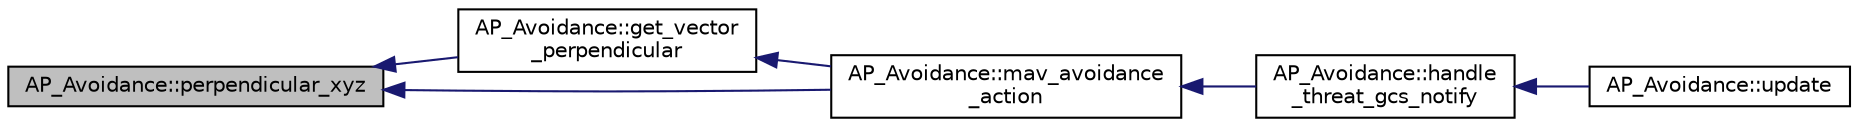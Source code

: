 digraph "AP_Avoidance::perpendicular_xyz"
{
 // INTERACTIVE_SVG=YES
  edge [fontname="Helvetica",fontsize="10",labelfontname="Helvetica",labelfontsize="10"];
  node [fontname="Helvetica",fontsize="10",shape=record];
  rankdir="LR";
  Node1 [label="AP_Avoidance::perpendicular_xyz",height=0.2,width=0.4,color="black", fillcolor="grey75", style="filled", fontcolor="black"];
  Node1 -> Node2 [dir="back",color="midnightblue",fontsize="10",style="solid",fontname="Helvetica"];
  Node2 [label="AP_Avoidance::get_vector\l_perpendicular",height=0.2,width=0.4,color="black", fillcolor="white", style="filled",URL="$classAP__Avoidance.html#a6d6ca1b5a6784e4a59d1e9ccc239a584"];
  Node2 -> Node3 [dir="back",color="midnightblue",fontsize="10",style="solid",fontname="Helvetica"];
  Node3 [label="AP_Avoidance::mav_avoidance\l_action",height=0.2,width=0.4,color="black", fillcolor="white", style="filled",URL="$classAP__Avoidance.html#ae3a540ca8d21a7850438cad1ba071a2f"];
  Node3 -> Node4 [dir="back",color="midnightblue",fontsize="10",style="solid",fontname="Helvetica"];
  Node4 [label="AP_Avoidance::handle\l_threat_gcs_notify",height=0.2,width=0.4,color="black", fillcolor="white", style="filled",URL="$classAP__Avoidance.html#adc8a3f773458736daeec7b63edd068ba"];
  Node4 -> Node5 [dir="back",color="midnightblue",fontsize="10",style="solid",fontname="Helvetica"];
  Node5 [label="AP_Avoidance::update",height=0.2,width=0.4,color="black", fillcolor="white", style="filled",URL="$classAP__Avoidance.html#a37059296c298d5f6d9a5fb11bab4d329"];
  Node1 -> Node3 [dir="back",color="midnightblue",fontsize="10",style="solid",fontname="Helvetica"];
}
